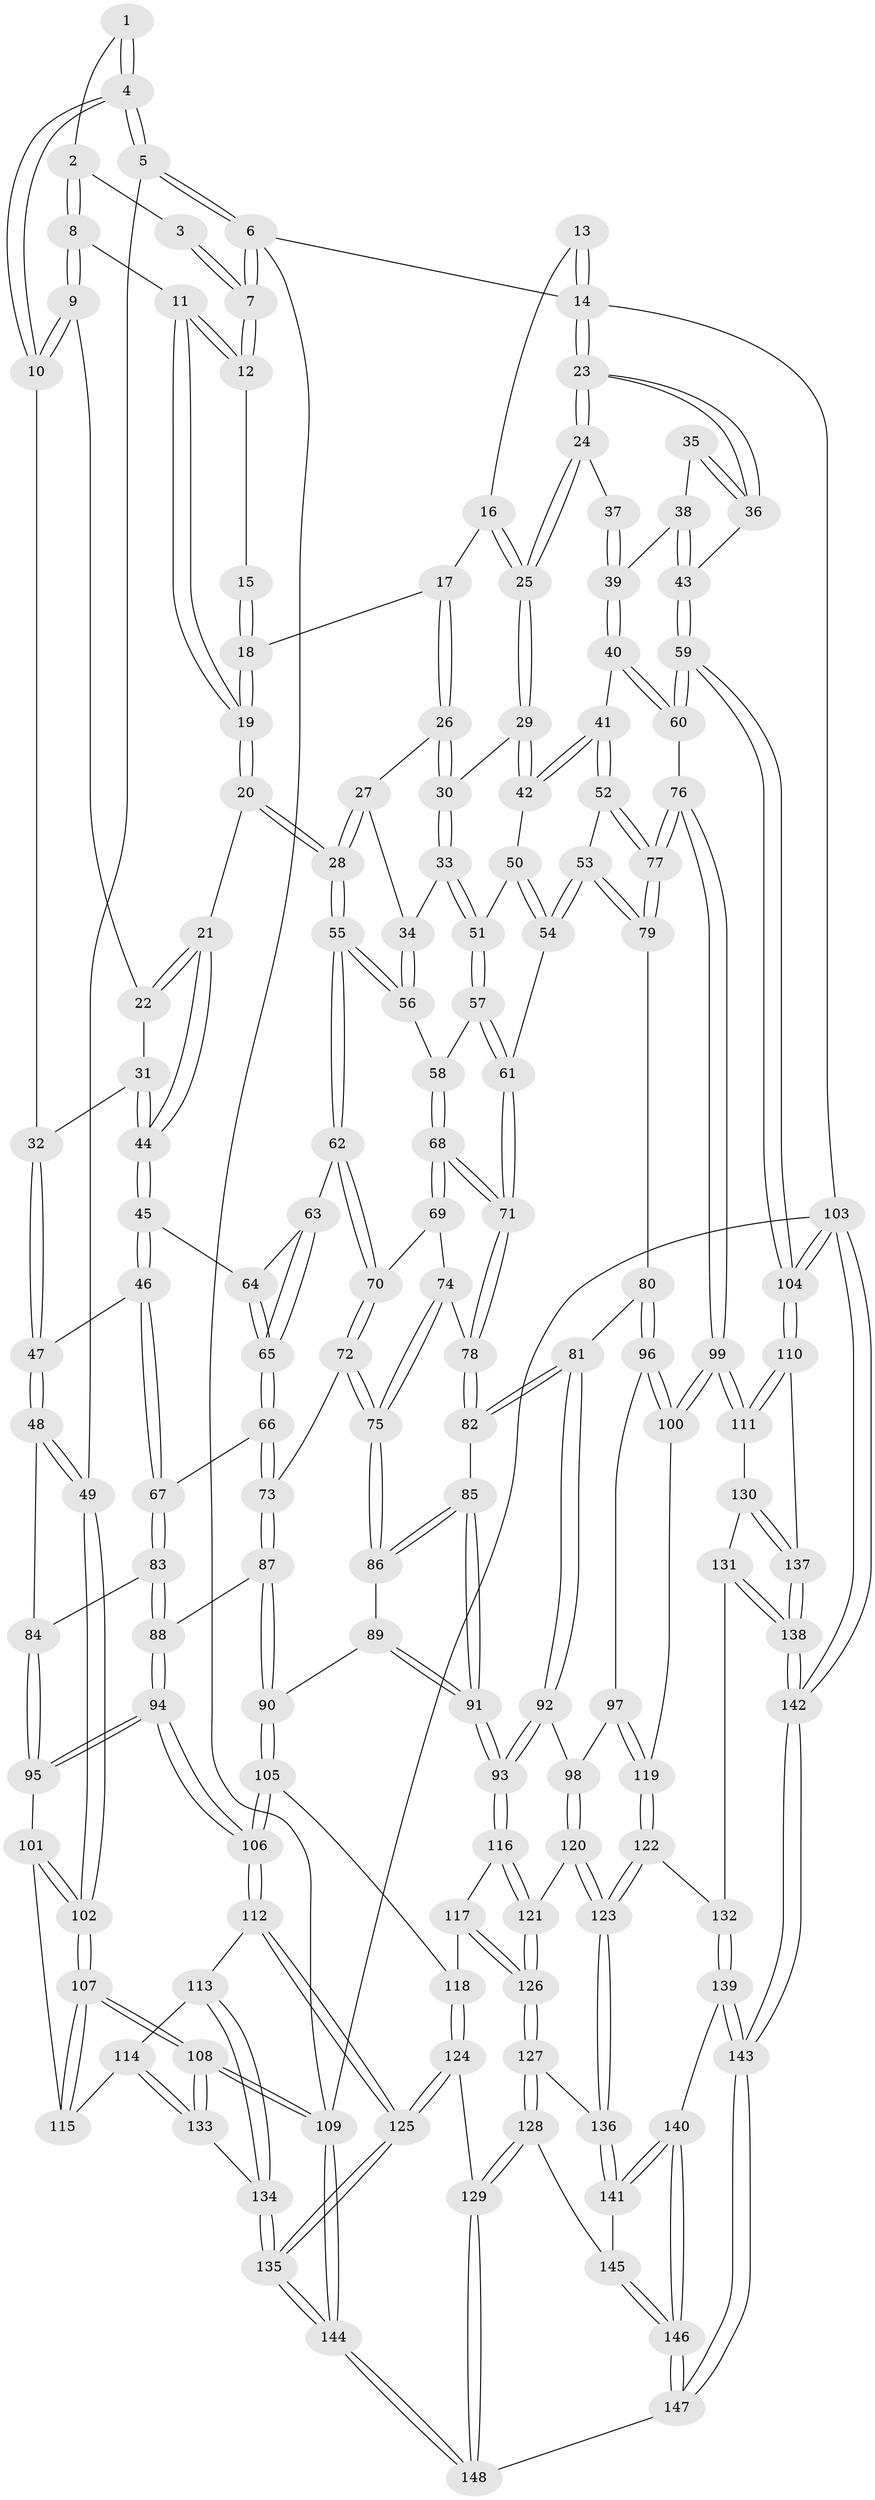 // coarse degree distribution, {2: 0.14864864864864866, 3: 0.581081081081081, 4: 0.22972972972972974, 5: 0.04054054054054054}
// Generated by graph-tools (version 1.1) at 2025/54/03/04/25 22:54:08]
// undirected, 148 vertices, 367 edges
graph export_dot {
  node [color=gray90,style=filled];
  1 [pos="+0.06575124757086262+0.03163832642111696"];
  2 [pos="+0.08805219420932456+0.02754617507082386"];
  3 [pos="+0.021958754097162286+0"];
  4 [pos="+0+0.22457727232265542"];
  5 [pos="+0+0.22860193406884163"];
  6 [pos="+0+0"];
  7 [pos="+0+0"];
  8 [pos="+0.20397881654991193+0.07063855847095261"];
  9 [pos="+0.2037023904657074+0.07140483616233158"];
  10 [pos="+0.014744751580483299+0.17474310177225685"];
  11 [pos="+0.30025732969961455+0"];
  12 [pos="+0.3191833652129368+0"];
  13 [pos="+0.7484725850677222+0"];
  14 [pos="+1+0"];
  15 [pos="+0.391862327133233+0"];
  16 [pos="+0.7351022386653309+0.02018549745016268"];
  17 [pos="+0.6201210579798645+0.10398919766777863"];
  18 [pos="+0.5427703153200764+0.11085235018068278"];
  19 [pos="+0.4373218404978512+0.18885395520144235"];
  20 [pos="+0.42718799399771135+0.2316983458177171"];
  21 [pos="+0.3685479114091089+0.23357335722903233"];
  22 [pos="+0.2245805129902562+0.13165469078084258"];
  23 [pos="+1+0"];
  24 [pos="+0.8381020615886551+0.1582619527409192"];
  25 [pos="+0.8187507037744826+0.15389251654341832"];
  26 [pos="+0.6219964530968424+0.22583589612118438"];
  27 [pos="+0.618538410324487+0.2274055100858697"];
  28 [pos="+0.4623020367107071+0.2928872509840618"];
  29 [pos="+0.7841309780981518+0.21537854916841434"];
  30 [pos="+0.6553528772263492+0.24935636420614143"];
  31 [pos="+0.19716148122497065+0.24562987490671293"];
  32 [pos="+0.16713524244468914+0.24471418794900904"];
  33 [pos="+0.6547804671652006+0.3132733377871096"];
  34 [pos="+0.6004181160745635+0.32585195186697125"];
  35 [pos="+0.9288384008823931+0.1821173932169049"];
  36 [pos="+1+0.10595321929078158"];
  37 [pos="+0.8482444958135861+0.1639986800054927"];
  38 [pos="+0.9649753139994266+0.2657005989883707"];
  39 [pos="+0.9084130758547069+0.31601176344703014"];
  40 [pos="+0.9062034486341426+0.40167153005080375"];
  41 [pos="+0.8803673136126651+0.40393733225943135"];
  42 [pos="+0.7825236744925064+0.2454367300170389"];
  43 [pos="+1+0.40827303342115573"];
  44 [pos="+0.239536093703704+0.30601932211292604"];
  45 [pos="+0.2283211955431111+0.3564531815536209"];
  46 [pos="+0.12824998207374072+0.4309851182526612"];
  47 [pos="+0.022190590382590882+0.4108347809011426"];
  48 [pos="+0+0.4019801074187929"];
  49 [pos="+0+0.38721414433484286"];
  50 [pos="+0.7492202154956091+0.30892174494545827"];
  51 [pos="+0.6633689159157519+0.3227400704092876"];
  52 [pos="+0.7807050454526198+0.4516858706709342"];
  53 [pos="+0.7694431838155532+0.44939311328886566"];
  54 [pos="+0.7602430362644559+0.4447966262090698"];
  55 [pos="+0.4674180759033946+0.3231967975585062"];
  56 [pos="+0.5269013306410614+0.34637321687192374"];
  57 [pos="+0.6683348144401173+0.35575898643329856"];
  58 [pos="+0.5827184961308309+0.39803493611923035"];
  59 [pos="+1+0.4648576786569506"];
  60 [pos="+1+0.46788362553725515"];
  61 [pos="+0.7260697705657035+0.44206213663046967"];
  62 [pos="+0.4634007428772181+0.3312611434247421"];
  63 [pos="+0.4387928527611545+0.3454270598394346"];
  64 [pos="+0.2483826920055881+0.3670096449428425"];
  65 [pos="+0.3279195650330224+0.4453998152099853"];
  66 [pos="+0.32770325298787356+0.46757918918319874"];
  67 [pos="+0.18383377742808701+0.509687262116959"];
  68 [pos="+0.6241961446293507+0.4720843157077723"];
  69 [pos="+0.533756698903323+0.46816348628509674"];
  70 [pos="+0.46719038153453435+0.4275038374792604"];
  71 [pos="+0.6291637651988545+0.4768150578039707"];
  72 [pos="+0.44050543863960145+0.5129655412154578"];
  73 [pos="+0.3666358118942646+0.5285960599980799"];
  74 [pos="+0.5272234142829788+0.5056218781293109"];
  75 [pos="+0.4792439799229728+0.5494963426008079"];
  76 [pos="+0.8589340604058816+0.6223663763919861"];
  77 [pos="+0.8329466324047234+0.5903304049059742"];
  78 [pos="+0.6214205370982142+0.5041825424919802"];
  79 [pos="+0.7011564230697458+0.5907440537976103"];
  80 [pos="+0.6852584134837018+0.6011430466556685"];
  81 [pos="+0.6288353451405532+0.5837670831818027"];
  82 [pos="+0.6140894056947358+0.5623101649798282"];
  83 [pos="+0.19794447916088856+0.5647302837359557"];
  84 [pos="+0.0833387951607085+0.6082910636768849"];
  85 [pos="+0.5156510220205275+0.5786166310156553"];
  86 [pos="+0.4806835547234483+0.551884729623557"];
  87 [pos="+0.33219428745901236+0.5929007913212884"];
  88 [pos="+0.21863037118026013+0.5944080667088089"];
  89 [pos="+0.43859670626565556+0.6111093981401451"];
  90 [pos="+0.3674353655494977+0.653096674862254"];
  91 [pos="+0.5082985334994055+0.68207486303095"];
  92 [pos="+0.5902280669197161+0.6990490285122744"];
  93 [pos="+0.5093217011498175+0.6958087825979076"];
  94 [pos="+0.19706655736305775+0.683568171482874"];
  95 [pos="+0.07785048868836765+0.6618076821576633"];
  96 [pos="+0.7062837374369956+0.6483750258749176"];
  97 [pos="+0.64825907742515+0.7135165904310794"];
  98 [pos="+0.595677312671163+0.7041339947481876"];
  99 [pos="+0.8476963783471503+0.7240686199381962"];
  100 [pos="+0.8340953966250557+0.7236515199720042"];
  101 [pos="+0.06082484012564558+0.6756044519277794"];
  102 [pos="+0+0.6225560560708515"];
  103 [pos="+1+1"];
  104 [pos="+1+0.7530317247571985"];
  105 [pos="+0.37806238975500767+0.7049732839950181"];
  106 [pos="+0.21140642088487152+0.749512633441738"];
  107 [pos="+0+0.898810700267775"];
  108 [pos="+0+1"];
  109 [pos="+0+1"];
  110 [pos="+1+0.7651565489641564"];
  111 [pos="+0.8717240336014719+0.7542323711511308"];
  112 [pos="+0.20994130254162519+0.7536408463803469"];
  113 [pos="+0.15783015862897767+0.7852439161539203"];
  114 [pos="+0.11589689229537402+0.7862205807603149"];
  115 [pos="+0.07208968555069648+0.7701196433883842"];
  116 [pos="+0.4637543767017859+0.7331303411203766"];
  117 [pos="+0.4605618995195668+0.7346927280099985"];
  118 [pos="+0.4056174432499004+0.7299005026479436"];
  119 [pos="+0.7046840805915748+0.7667227458506977"];
  120 [pos="+0.5969766508766177+0.8206260008189928"];
  121 [pos="+0.5933149649269941+0.8200493409275917"];
  122 [pos="+0.6707523955174951+0.8298907806006384"];
  123 [pos="+0.6401055383274405+0.8658084596571468"];
  124 [pos="+0.33949188157534393+0.8874838146451335"];
  125 [pos="+0.3151349344354529+0.8973573130989425"];
  126 [pos="+0.48682076400121443+0.8415560278359772"];
  127 [pos="+0.48010402984386896+0.8671740170007364"];
  128 [pos="+0.460259925569649+0.9110935199834155"];
  129 [pos="+0.45347368259253024+0.9134004437996858"];
  130 [pos="+0.8655665589508168+0.7790329377400712"];
  131 [pos="+0.8416308791752529+0.8344790086818717"];
  132 [pos="+0.8269657815124418+0.8482694624916117"];
  133 [pos="+0.0702713522369464+0.8912516536852099"];
  134 [pos="+0.15882946162794928+0.8802148336203003"];
  135 [pos="+0.23427631465890625+1"];
  136 [pos="+0.6402422815097829+0.8709940562225978"];
  137 [pos="+0.9510303836685247+0.9100007877347311"];
  138 [pos="+0.9553449833520413+1"];
  139 [pos="+0.7974141976689048+0.8875838776601477"];
  140 [pos="+0.684534367269812+0.9560484667405594"];
  141 [pos="+0.6410958005701894+0.877513923575471"];
  142 [pos="+1+1"];
  143 [pos="+1+1"];
  144 [pos="+0.16222454119975202+1"];
  145 [pos="+0.5064390200235451+0.9327858972643234"];
  146 [pos="+0.6741213990782957+1"];
  147 [pos="+0.6765477894825267+1"];
  148 [pos="+0.39937842394589684+1"];
  1 -- 2;
  1 -- 4;
  1 -- 4;
  2 -- 3;
  2 -- 8;
  2 -- 8;
  3 -- 7;
  3 -- 7;
  4 -- 5;
  4 -- 5;
  4 -- 10;
  4 -- 10;
  5 -- 6;
  5 -- 6;
  5 -- 49;
  6 -- 7;
  6 -- 7;
  6 -- 14;
  6 -- 109;
  7 -- 12;
  7 -- 12;
  8 -- 9;
  8 -- 9;
  8 -- 11;
  9 -- 10;
  9 -- 10;
  9 -- 22;
  10 -- 32;
  11 -- 12;
  11 -- 12;
  11 -- 19;
  11 -- 19;
  12 -- 15;
  13 -- 14;
  13 -- 14;
  13 -- 16;
  14 -- 23;
  14 -- 23;
  14 -- 103;
  15 -- 18;
  15 -- 18;
  16 -- 17;
  16 -- 25;
  16 -- 25;
  17 -- 18;
  17 -- 26;
  17 -- 26;
  18 -- 19;
  18 -- 19;
  19 -- 20;
  19 -- 20;
  20 -- 21;
  20 -- 28;
  20 -- 28;
  21 -- 22;
  21 -- 22;
  21 -- 44;
  21 -- 44;
  22 -- 31;
  23 -- 24;
  23 -- 24;
  23 -- 36;
  23 -- 36;
  24 -- 25;
  24 -- 25;
  24 -- 37;
  25 -- 29;
  25 -- 29;
  26 -- 27;
  26 -- 30;
  26 -- 30;
  27 -- 28;
  27 -- 28;
  27 -- 34;
  28 -- 55;
  28 -- 55;
  29 -- 30;
  29 -- 42;
  29 -- 42;
  30 -- 33;
  30 -- 33;
  31 -- 32;
  31 -- 44;
  31 -- 44;
  32 -- 47;
  32 -- 47;
  33 -- 34;
  33 -- 51;
  33 -- 51;
  34 -- 56;
  34 -- 56;
  35 -- 36;
  35 -- 36;
  35 -- 38;
  36 -- 43;
  37 -- 39;
  37 -- 39;
  38 -- 39;
  38 -- 43;
  38 -- 43;
  39 -- 40;
  39 -- 40;
  40 -- 41;
  40 -- 60;
  40 -- 60;
  41 -- 42;
  41 -- 42;
  41 -- 52;
  41 -- 52;
  42 -- 50;
  43 -- 59;
  43 -- 59;
  44 -- 45;
  44 -- 45;
  45 -- 46;
  45 -- 46;
  45 -- 64;
  46 -- 47;
  46 -- 67;
  46 -- 67;
  47 -- 48;
  47 -- 48;
  48 -- 49;
  48 -- 49;
  48 -- 84;
  49 -- 102;
  49 -- 102;
  50 -- 51;
  50 -- 54;
  50 -- 54;
  51 -- 57;
  51 -- 57;
  52 -- 53;
  52 -- 77;
  52 -- 77;
  53 -- 54;
  53 -- 54;
  53 -- 79;
  53 -- 79;
  54 -- 61;
  55 -- 56;
  55 -- 56;
  55 -- 62;
  55 -- 62;
  56 -- 58;
  57 -- 58;
  57 -- 61;
  57 -- 61;
  58 -- 68;
  58 -- 68;
  59 -- 60;
  59 -- 60;
  59 -- 104;
  59 -- 104;
  60 -- 76;
  61 -- 71;
  61 -- 71;
  62 -- 63;
  62 -- 70;
  62 -- 70;
  63 -- 64;
  63 -- 65;
  63 -- 65;
  64 -- 65;
  64 -- 65;
  65 -- 66;
  65 -- 66;
  66 -- 67;
  66 -- 73;
  66 -- 73;
  67 -- 83;
  67 -- 83;
  68 -- 69;
  68 -- 69;
  68 -- 71;
  68 -- 71;
  69 -- 70;
  69 -- 74;
  70 -- 72;
  70 -- 72;
  71 -- 78;
  71 -- 78;
  72 -- 73;
  72 -- 75;
  72 -- 75;
  73 -- 87;
  73 -- 87;
  74 -- 75;
  74 -- 75;
  74 -- 78;
  75 -- 86;
  75 -- 86;
  76 -- 77;
  76 -- 77;
  76 -- 99;
  76 -- 99;
  77 -- 79;
  77 -- 79;
  78 -- 82;
  78 -- 82;
  79 -- 80;
  80 -- 81;
  80 -- 96;
  80 -- 96;
  81 -- 82;
  81 -- 82;
  81 -- 92;
  81 -- 92;
  82 -- 85;
  83 -- 84;
  83 -- 88;
  83 -- 88;
  84 -- 95;
  84 -- 95;
  85 -- 86;
  85 -- 86;
  85 -- 91;
  85 -- 91;
  86 -- 89;
  87 -- 88;
  87 -- 90;
  87 -- 90;
  88 -- 94;
  88 -- 94;
  89 -- 90;
  89 -- 91;
  89 -- 91;
  90 -- 105;
  90 -- 105;
  91 -- 93;
  91 -- 93;
  92 -- 93;
  92 -- 93;
  92 -- 98;
  93 -- 116;
  93 -- 116;
  94 -- 95;
  94 -- 95;
  94 -- 106;
  94 -- 106;
  95 -- 101;
  96 -- 97;
  96 -- 100;
  96 -- 100;
  97 -- 98;
  97 -- 119;
  97 -- 119;
  98 -- 120;
  98 -- 120;
  99 -- 100;
  99 -- 100;
  99 -- 111;
  99 -- 111;
  100 -- 119;
  101 -- 102;
  101 -- 102;
  101 -- 115;
  102 -- 107;
  102 -- 107;
  103 -- 104;
  103 -- 104;
  103 -- 142;
  103 -- 142;
  103 -- 109;
  104 -- 110;
  104 -- 110;
  105 -- 106;
  105 -- 106;
  105 -- 118;
  106 -- 112;
  106 -- 112;
  107 -- 108;
  107 -- 108;
  107 -- 115;
  107 -- 115;
  108 -- 109;
  108 -- 109;
  108 -- 133;
  108 -- 133;
  109 -- 144;
  109 -- 144;
  110 -- 111;
  110 -- 111;
  110 -- 137;
  111 -- 130;
  112 -- 113;
  112 -- 125;
  112 -- 125;
  113 -- 114;
  113 -- 134;
  113 -- 134;
  114 -- 115;
  114 -- 133;
  114 -- 133;
  116 -- 117;
  116 -- 121;
  116 -- 121;
  117 -- 118;
  117 -- 126;
  117 -- 126;
  118 -- 124;
  118 -- 124;
  119 -- 122;
  119 -- 122;
  120 -- 121;
  120 -- 123;
  120 -- 123;
  121 -- 126;
  121 -- 126;
  122 -- 123;
  122 -- 123;
  122 -- 132;
  123 -- 136;
  123 -- 136;
  124 -- 125;
  124 -- 125;
  124 -- 129;
  125 -- 135;
  125 -- 135;
  126 -- 127;
  126 -- 127;
  127 -- 128;
  127 -- 128;
  127 -- 136;
  128 -- 129;
  128 -- 129;
  128 -- 145;
  129 -- 148;
  129 -- 148;
  130 -- 131;
  130 -- 137;
  130 -- 137;
  131 -- 132;
  131 -- 138;
  131 -- 138;
  132 -- 139;
  132 -- 139;
  133 -- 134;
  134 -- 135;
  134 -- 135;
  135 -- 144;
  135 -- 144;
  136 -- 141;
  136 -- 141;
  137 -- 138;
  137 -- 138;
  138 -- 142;
  138 -- 142;
  139 -- 140;
  139 -- 143;
  139 -- 143;
  140 -- 141;
  140 -- 141;
  140 -- 146;
  140 -- 146;
  141 -- 145;
  142 -- 143;
  142 -- 143;
  143 -- 147;
  143 -- 147;
  144 -- 148;
  144 -- 148;
  145 -- 146;
  145 -- 146;
  146 -- 147;
  146 -- 147;
  147 -- 148;
}

